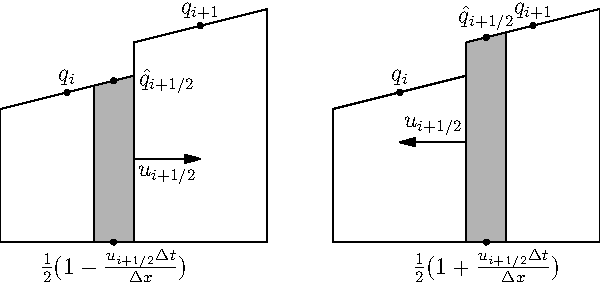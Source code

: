 pair a, b, c, d;
pair e, f, g;
pair c1, d1, e1;
pair tmp, offset;

// Figure 1

size(300);
a = (1,1);
b = (xpart(a),3);
d = (3,1);
c = (xpart(d),3.5);
draw(a--b--c--d--cycle);

c1 = b + 0.7(c-b);
d1 = a + 0.7(d-a);
fill(c1--c--d--d1--cycle,0.7white);
draw(c1--c--d--d1--cycle);

e = (xpart(d), 4);
g = (5, ypart(a)) ;
f = (xpart(g), 4.5);
draw(d--e--f--g--cycle);

dot(Label("$q_i$", align=N), 0.5*(b+c));
dot(Label("$q_{i+1}$", align=N), 0.5*(e+f));
dot(shift(9,0)*Label("$\hat{q}_{i+1/2}$", align=E), 0.5(c1+c));
dot(Label("${1 \over 2} (1-{u_{i+1/2} \Delta t \over \Delta x})$", align=S), 
    0.5*(d1+d));
tmp = 0.5(c+d);
draw(Label("$u_{i+1/2}$"),tmp--tmp+(1,0), Arrow);

// Figure 2

offset = (5,0);
a = (1,1) + offset;
b = (xpart(a),3);
d = (3,1) + offset;
c = (xpart(d),3.5);
draw(a--b--c--d--cycle);

e = (xpart(d), 4);
g = (5, ypart(a)) + offset ;
f = (xpart(g), 4.5);

e1 = e + 0.3(f-e);
d1 = d + 0.3(g-d);
draw(d--g--f--e--cycle);
fill(d--d1--e1--e--cycle,0.7white);
draw(d--d1--e1--e--cycle);

dot(Label("$q_i$", align=N), 0.5*(b+c));
dot(Label("$q_{i+1}$", align=N), 0.5*(e+f));
dot(Label("$\hat{q}_{i+1/2}$", align=N), 0.5(e1+e));
dot(Label("${1 \over 2} (1+{u_{i+1/2} \Delta t \over \Delta x})$", align=S), 
    0.5*(d1+d));
tmp = 0.5(d+e);
draw(Label("$u_{i+1/2}$"),tmp--tmp-(1,0), Arrow);
